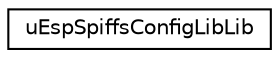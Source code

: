 digraph "Graphical Class Hierarchy"
{
 // LATEX_PDF_SIZE
  edge [fontname="Helvetica",fontsize="10",labelfontname="Helvetica",labelfontsize="10"];
  node [fontname="Helvetica",fontsize="10",shape=record];
  rankdir="LR";
  Node0 [label="uEspSpiffsConfigLibLib",height=0.2,width=0.4,color="black", fillcolor="white", style="filled",URL="$classuEspSpiffsConfigLibLib.html",tooltip="Arduino (and standard C) tiny and cross-device compatible configuration library."];
}
